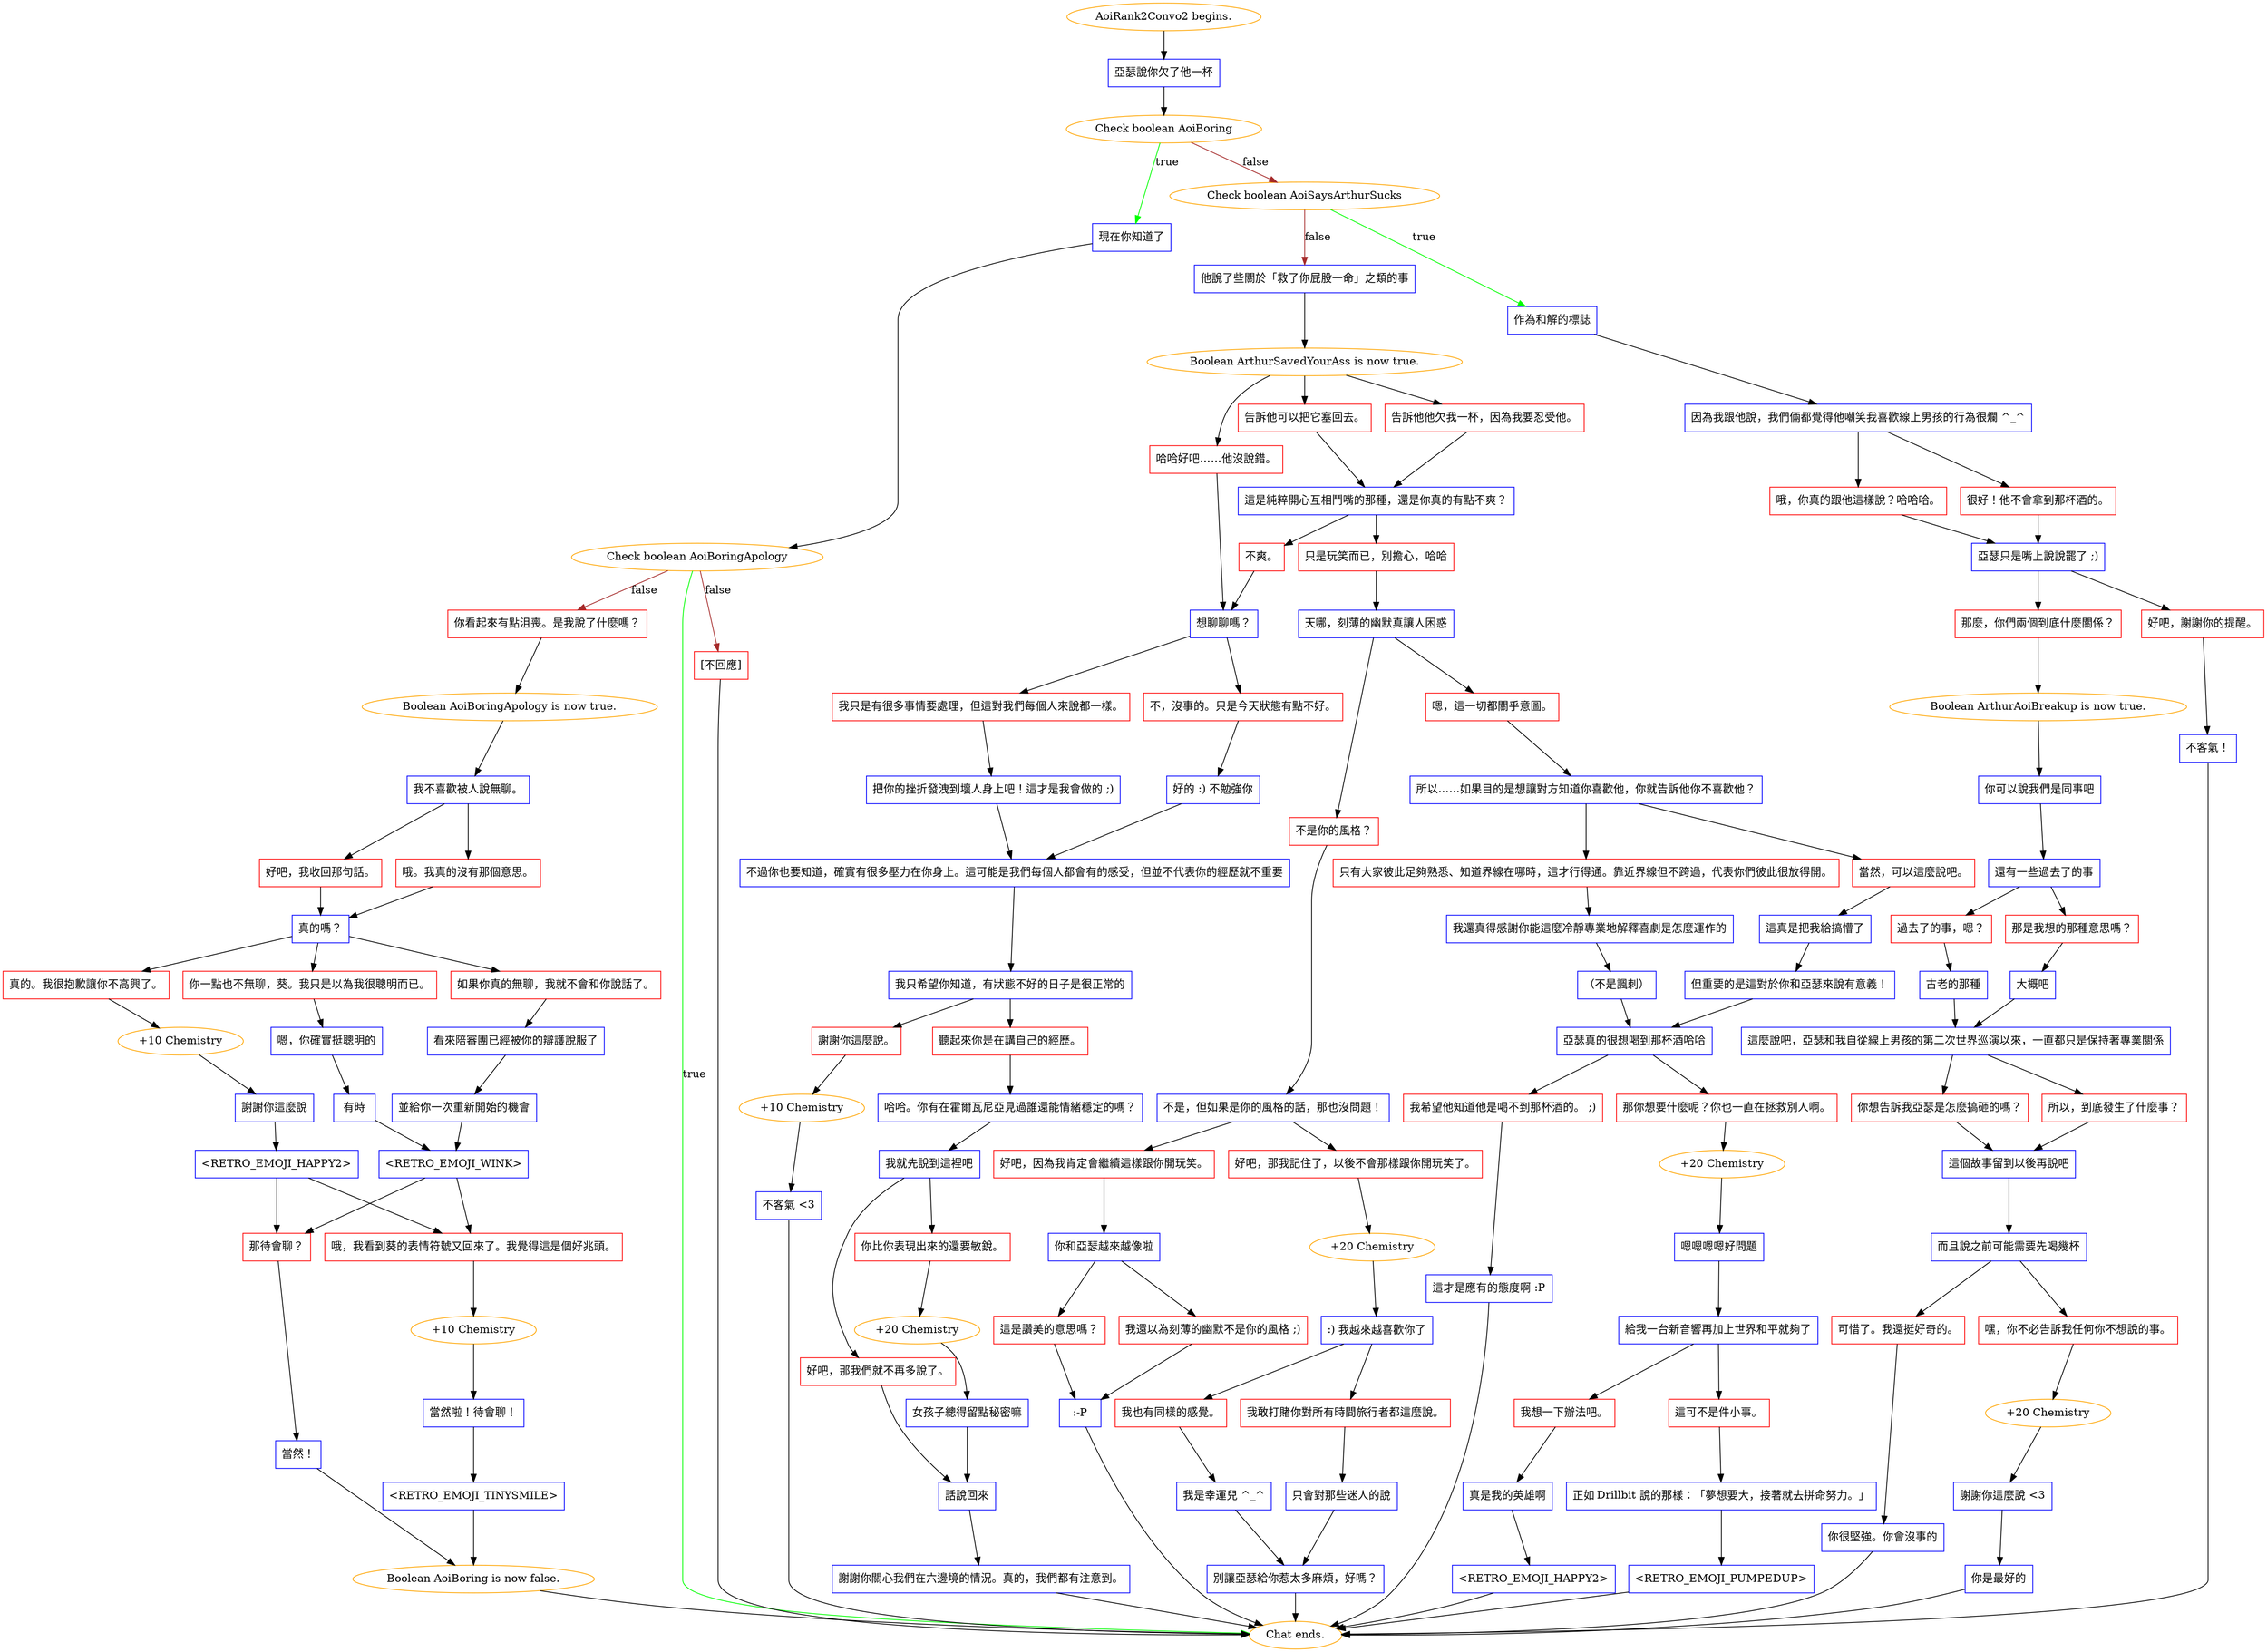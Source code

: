 digraph {
	"AoiRank2Convo2 begins." [color=orange];
		"AoiRank2Convo2 begins." -> j3855894072;
	j3855894072 [label="亞瑟說你欠了他一杯",shape=box,color=blue];
		j3855894072 -> j3430342826;
	j3430342826 [label="Check boolean AoiBoring",color=orange];
		j3430342826 -> j3620795664 [label=true,color=green];
		j3430342826 -> j852863502 [label=false,color=brown];
	j3620795664 [label="現在你知道了",shape=box,color=blue];
		j3620795664 -> j2376198656;
	j852863502 [label="Check boolean AoiSaysArthurSucks",color=orange];
		j852863502 -> j3712495579 [label=true,color=green];
		j852863502 -> j3446193991 [label=false,color=brown];
	j2376198656 [label="Check boolean AoiBoringApology",color=orange];
		j2376198656 -> "Chat ends." [label=true,color=green];
		j2376198656 -> j2080279907 [label=false,color=brown];
		j2376198656 -> j3233129582 [label=false,color=brown];
	j3712495579 [label="作為和解的標誌",shape=box,color=blue];
		j3712495579 -> j3720616188;
	j3446193991 [label="他說了些關於「救了你屁股一命」之類的事",shape=box,color=blue];
		j3446193991 -> j3097171279;
	"Chat ends." [color=orange];
	j2080279907 [label="你看起來有點沮喪。是我說了什麼嗎？",shape=box,color=red];
		j2080279907 -> j4213182596;
	j3233129582 [label="[不回應]",shape=box,color=red];
		j3233129582 -> "Chat ends.";
	j3720616188 [label="因為我跟他說，我們倆都覺得他嘲笑我喜歡線上男孩的行為很爛 ^_^",shape=box,color=blue];
		j3720616188 -> j283665886;
		j3720616188 -> j2620873378;
	j3097171279 [label="Boolean ArthurSavedYourAss is now true.",color=orange];
		j3097171279 -> j1928944011;
		j3097171279 -> j2717686901;
		j3097171279 -> j3816284890;
	j4213182596 [label="Boolean AoiBoringApology is now true.",color=orange];
		j4213182596 -> j1403274109;
	j283665886 [label="很好！他不會拿到那杯酒的。",shape=box,color=red];
		j283665886 -> j3099327924;
	j2620873378 [label="哦，你真的跟他這樣說？哈哈哈。",shape=box,color=red];
		j2620873378 -> j3099327924;
	j1928944011 [label="哈哈好吧……他沒說錯。",shape=box,color=red];
		j1928944011 -> j2802939822;
	j2717686901 [label="告訴他可以把它塞回去。",shape=box,color=red];
		j2717686901 -> j3241441009;
	j3816284890 [label="告訴他他欠我一杯，因為我要忍受他。",shape=box,color=red];
		j3816284890 -> j3241441009;
	j1403274109 [label="我不喜歡被人說無聊。",shape=box,color=blue];
		j1403274109 -> j2620990671;
		j1403274109 -> j2247415764;
	j3099327924 [label="亞瑟只是嘴上說說罷了 ;)",shape=box,color=blue];
		j3099327924 -> j1607748941;
		j3099327924 -> j3858962983;
	j2802939822 [label="想聊聊嗎？",shape=box,color=blue];
		j2802939822 -> j3044081781;
		j2802939822 -> j4167110407;
	j3241441009 [label="這是純粹開心互相鬥嘴的那種，還是你真的有點不爽？",shape=box,color=blue];
		j3241441009 -> j3499402907;
		j3241441009 -> j2844496680;
	j2620990671 [label="哦。我真的沒有那個意思。",shape=box,color=red];
		j2620990671 -> j1717055707;
	j2247415764 [label="好吧，我收回那句話。",shape=box,color=red];
		j2247415764 -> j1717055707;
	j1607748941 [label="好吧，謝謝你的提醒。",shape=box,color=red];
		j1607748941 -> j1327327308;
	j3858962983 [label="那麼，你們兩個到底什麼關係？",shape=box,color=red];
		j3858962983 -> j3688456924;
	j3044081781 [label="不，沒事的。只是今天狀態有點不好。",shape=box,color=red];
		j3044081781 -> j2446416939;
	j4167110407 [label="我只是有很多事情要處理，但這對我們每個人來說都一樣。",shape=box,color=red];
		j4167110407 -> j2397042652;
	j3499402907 [label="不爽。",shape=box,color=red];
		j3499402907 -> j2802939822;
	j2844496680 [label="只是玩笑而已，別擔心，哈哈",shape=box,color=red];
		j2844496680 -> j1627571420;
	j1717055707 [label="真的嗎？",shape=box,color=blue];
		j1717055707 -> j1970055084;
		j1717055707 -> j3348791689;
		j1717055707 -> j2762134195;
	j1327327308 [label="不客氣！",shape=box,color=blue];
		j1327327308 -> "Chat ends.";
	j3688456924 [label="Boolean ArthurAoiBreakup is now true.",color=orange];
		j3688456924 -> j2744046400;
	j2446416939 [label="好的 :) 不勉強你",shape=box,color=blue];
		j2446416939 -> j3626499023;
	j2397042652 [label="把你的挫折發洩到壞人身上吧！這才是我會做的 ;)",shape=box,color=blue];
		j2397042652 -> j3626499023;
	j1627571420 [label="天哪，刻薄的幽默真讓人困惑",shape=box,color=blue];
		j1627571420 -> j3945151292;
		j1627571420 -> j3317421723;
	j1970055084 [label="真的。我很抱歉讓你不高興了。",shape=box,color=red];
		j1970055084 -> j2456677554;
	j3348791689 [label="你一點也不無聊，葵。我只是以為我很聰明而已。",shape=box,color=red];
		j3348791689 -> j3105284840;
	j2762134195 [label="如果你真的無聊，我就不會和你說話了。",shape=box,color=red];
		j2762134195 -> j3982242879;
	j2744046400 [label="你可以說我們是同事吧",shape=box,color=blue];
		j2744046400 -> j807889658;
	j3626499023 [label="不過你也要知道，確實有很多壓力在你身上。這可能是我們每個人都會有的感受，但並不代表你的經歷就不重要",shape=box,color=blue];
		j3626499023 -> j3953327229;
	j3945151292 [label="不是你的風格？",shape=box,color=red];
		j3945151292 -> j724203730;
	j3317421723 [label="嗯，這一切都關乎意圖。",shape=box,color=red];
		j3317421723 -> j919022093;
	j2456677554 [label="+10 Chemistry",color=orange];
		j2456677554 -> j4227280655;
	j3105284840 [label="嗯，你確實挺聰明的",shape=box,color=blue];
		j3105284840 -> j4070564830;
	j3982242879 [label="看來陪審團已經被你的辯護說服了",shape=box,color=blue];
		j3982242879 -> j1339908863;
	j807889658 [label="還有一些過去了的事",shape=box,color=blue];
		j807889658 -> j681955858;
		j807889658 -> j73116442;
	j3953327229 [label="我只希望你知道，有狀態不好的日子是很正常的",shape=box,color=blue];
		j3953327229 -> j1483711287;
		j3953327229 -> j495433983;
	j724203730 [label="不是，但如果是你的風格的話，那也沒問題！",shape=box,color=blue];
		j724203730 -> j2435860538;
		j724203730 -> j4028341319;
	j919022093 [label="所以……如果目的是想讓對方知道你喜歡他，你就告訴他你不喜歡他？",shape=box,color=blue];
		j919022093 -> j1719182767;
		j919022093 -> j594464069;
	j4227280655 [label="謝謝你這麼說",shape=box,color=blue];
		j4227280655 -> j1960342251;
	j4070564830 [label="有時",shape=box,color=blue];
		j4070564830 -> j1566555724;
	j1339908863 [label="並給你一次重新開始的機會",shape=box,color=blue];
		j1339908863 -> j1566555724;
	j681955858 [label="那是我想的那種意思嗎？",shape=box,color=red];
		j681955858 -> j552237724;
	j73116442 [label="過去了的事，嗯？",shape=box,color=red];
		j73116442 -> j3352938437;
	j1483711287 [label="謝謝你這麼說。",shape=box,color=red];
		j1483711287 -> j4081320775;
	j495433983 [label="聽起來你是在講自己的經歷。",shape=box,color=red];
		j495433983 -> j1103178303;
	j2435860538 [label="好吧，那我記住了，以後不會那樣跟你開玩笑了。",shape=box,color=red];
		j2435860538 -> j1934250106;
	j4028341319 [label="好吧，因為我肯定會繼續這樣跟你開玩笑。",shape=box,color=red];
		j4028341319 -> j3340083312;
	j1719182767 [label="只有大家彼此足夠熟悉、知道界線在哪時，這才行得通。靠近界線但不跨過，代表你們彼此很放得開。",shape=box,color=red];
		j1719182767 -> j2270839285;
	j594464069 [label="當然，可以這麼說吧。",shape=box,color=red];
		j594464069 -> j3907163771;
	j1960342251 [label="<RETRO_EMOJI_HAPPY2>",shape=box,color=blue];
		j1960342251 -> j1244891959;
		j1960342251 -> j490186539;
	j1566555724 [label="<RETRO_EMOJI_WINK>",shape=box,color=blue];
		j1566555724 -> j1244891959;
		j1566555724 -> j490186539;
	j552237724 [label="大概吧",shape=box,color=blue];
		j552237724 -> j971794791;
	j3352938437 [label="古老的那種",shape=box,color=blue];
		j3352938437 -> j971794791;
	j4081320775 [label="+10 Chemistry",color=orange];
		j4081320775 -> j3769956938;
	j1103178303 [label="哈哈。你有在霍爾瓦尼亞見過誰還能情緒穩定的嗎？",shape=box,color=blue];
		j1103178303 -> j4251967117;
	j1934250106 [label="+20 Chemistry",color=orange];
		j1934250106 -> j648211338;
	j3340083312 [label="你和亞瑟越來越像啦",shape=box,color=blue];
		j3340083312 -> j4257969905;
		j3340083312 -> j1001227202;
	j2270839285 [label="我還真得感謝你能這麼冷靜專業地解釋喜劇是怎麼運作的",shape=box,color=blue];
		j2270839285 -> j2209463489;
	j3907163771 [label="這真是把我給搞懵了",shape=box,color=blue];
		j3907163771 -> j3748191370;
	j1244891959 [label="那待會聊？",shape=box,color=red];
		j1244891959 -> j2769252710;
	j490186539 [label="哦，我看到葵的表情符號又回來了。我覺得這是個好兆頭。",shape=box,color=red];
		j490186539 -> j3176001180;
	j971794791 [label="這麼說吧，亞瑟和我自從線上男孩的第二次世界巡演以來，一直都只是保持著專業關係",shape=box,color=blue];
		j971794791 -> j3518894833;
		j971794791 -> j4267793204;
	j3769956938 [label="不客氣 <3",shape=box,color=blue];
		j3769956938 -> "Chat ends.";
	j4251967117 [label="我就先說到這裡吧",shape=box,color=blue];
		j4251967117 -> j114308067;
		j4251967117 -> j2191664024;
	j648211338 [label=":) 我越來越喜歡你了",shape=box,color=blue];
		j648211338 -> j3642577411;
		j648211338 -> j2700545223;
	j4257969905 [label="這是讚美的意思嗎？",shape=box,color=red];
		j4257969905 -> j2731114890;
	j1001227202 [label="我還以為刻薄的幽默不是你的風格 ;)",shape=box,color=red];
		j1001227202 -> j2731114890;
	j2209463489 [label="（不是諷刺）",shape=box,color=blue];
		j2209463489 -> j4147108819;
	j3748191370 [label="但重要的是這對於你和亞瑟來說有意義！",shape=box,color=blue];
		j3748191370 -> j4147108819;
	j2769252710 [label="當然！",shape=box,color=blue];
		j2769252710 -> j2581611291;
	j3176001180 [label="+10 Chemistry",color=orange];
		j3176001180 -> j3764454846;
	j3518894833 [label="所以，到底發生了什麼事？",shape=box,color=red];
		j3518894833 -> j1357311652;
	j4267793204 [label="你想告訴我亞瑟是怎麼搞砸的嗎？",shape=box,color=red];
		j4267793204 -> j1357311652;
	j114308067 [label="你比你表現出來的還要敏銳。",shape=box,color=red];
		j114308067 -> j4245040693;
	j2191664024 [label="好吧，那我們就不再多說了。",shape=box,color=red];
		j2191664024 -> j843792361;
	j3642577411 [label="我也有同樣的感覺。",shape=box,color=red];
		j3642577411 -> j348514519;
	j2700545223 [label="我敢打賭你對所有時間旅行者都這麼說。",shape=box,color=red];
		j2700545223 -> j295089640;
	j2731114890 [label=":-P",shape=box,color=blue];
		j2731114890 -> "Chat ends.";
	j4147108819 [label="亞瑟真的很想喝到那杯酒哈哈",shape=box,color=blue];
		j4147108819 -> j1660940170;
		j4147108819 -> j3564695564;
	j2581611291 [label="Boolean AoiBoring is now false.",color=orange];
		j2581611291 -> "Chat ends.";
	j3764454846 [label="當然啦！待會聊！",shape=box,color=blue];
		j3764454846 -> j153386734;
	j1357311652 [label="這個故事留到以後再說吧",shape=box,color=blue];
		j1357311652 -> j542022716;
	j4245040693 [label="+20 Chemistry",color=orange];
		j4245040693 -> j1642119511;
	j843792361 [label="話說回來",shape=box,color=blue];
		j843792361 -> j3011084438;
	j348514519 [label="我是幸運兒 ^_^",shape=box,color=blue];
		j348514519 -> j3154073349;
	j295089640 [label="只會對那些迷人的說",shape=box,color=blue];
		j295089640 -> j3154073349;
	j1660940170 [label="我希望他知道他是喝不到那杯酒的。 ;)",shape=box,color=red];
		j1660940170 -> j2284955855;
	j3564695564 [label="那你想要什麼呢？你也一直在拯救別人啊。",shape=box,color=red];
		j3564695564 -> j1378446505;
	j153386734 [label="<RETRO_EMOJI_TINYSMILE>",shape=box,color=blue];
		j153386734 -> j2581611291;
	j542022716 [label="而且說之前可能需要先喝幾杯",shape=box,color=blue];
		j542022716 -> j68808004;
		j542022716 -> j2658981374;
	j1642119511 [label="女孩子總得留點秘密嘛",shape=box,color=blue];
		j1642119511 -> j843792361;
	j3011084438 [label="謝謝你關心我們在六邊境的情況。真的，我們都有注意到。",shape=box,color=blue];
		j3011084438 -> "Chat ends.";
	j3154073349 [label="別讓亞瑟給你惹太多麻煩，好嗎？",shape=box,color=blue];
		j3154073349 -> "Chat ends.";
	j2284955855 [label="這才是應有的態度啊 :P",shape=box,color=blue];
		j2284955855 -> "Chat ends.";
	j1378446505 [label="+20 Chemistry",color=orange];
		j1378446505 -> j856830860;
	j68808004 [label="嘿，你不必告訴我任何你不想說的事。",shape=box,color=red];
		j68808004 -> j430098575;
	j2658981374 [label="可惜了。我還挺好奇的。",shape=box,color=red];
		j2658981374 -> j3076502084;
	j856830860 [label="嗯嗯嗯嗯好問題",shape=box,color=blue];
		j856830860 -> j3804300561;
	j430098575 [label="+20 Chemistry",color=orange];
		j430098575 -> j1281689334;
	j3076502084 [label="你很堅強。你會沒事的",shape=box,color=blue];
		j3076502084 -> "Chat ends.";
	j3804300561 [label="給我一台新音響再加上世界和平就夠了",shape=box,color=blue];
		j3804300561 -> j2771463869;
		j3804300561 -> j2784976881;
	j1281689334 [label="謝謝你這麼說 <3",shape=box,color=blue];
		j1281689334 -> j3959505721;
	j2771463869 [label="我想一下辦法吧。",shape=box,color=red];
		j2771463869 -> j3845999208;
	j2784976881 [label="這可不是件小事。",shape=box,color=red];
		j2784976881 -> j2489686520;
	j3959505721 [label="你是最好的",shape=box,color=blue];
		j3959505721 -> "Chat ends.";
	j3845999208 [label="真是我的英雄啊",shape=box,color=blue];
		j3845999208 -> j933707800;
	j2489686520 [label="正如 Drillbit 說的那樣：「夢想要大，接著就去拼命努力。」",shape=box,color=blue];
		j2489686520 -> j336425587;
	j933707800 [label="<RETRO_EMOJI_HAPPY2>",shape=box,color=blue];
		j933707800 -> "Chat ends.";
	j336425587 [label="<RETRO_EMOJI_PUMPEDUP>",shape=box,color=blue];
		j336425587 -> "Chat ends.";
}